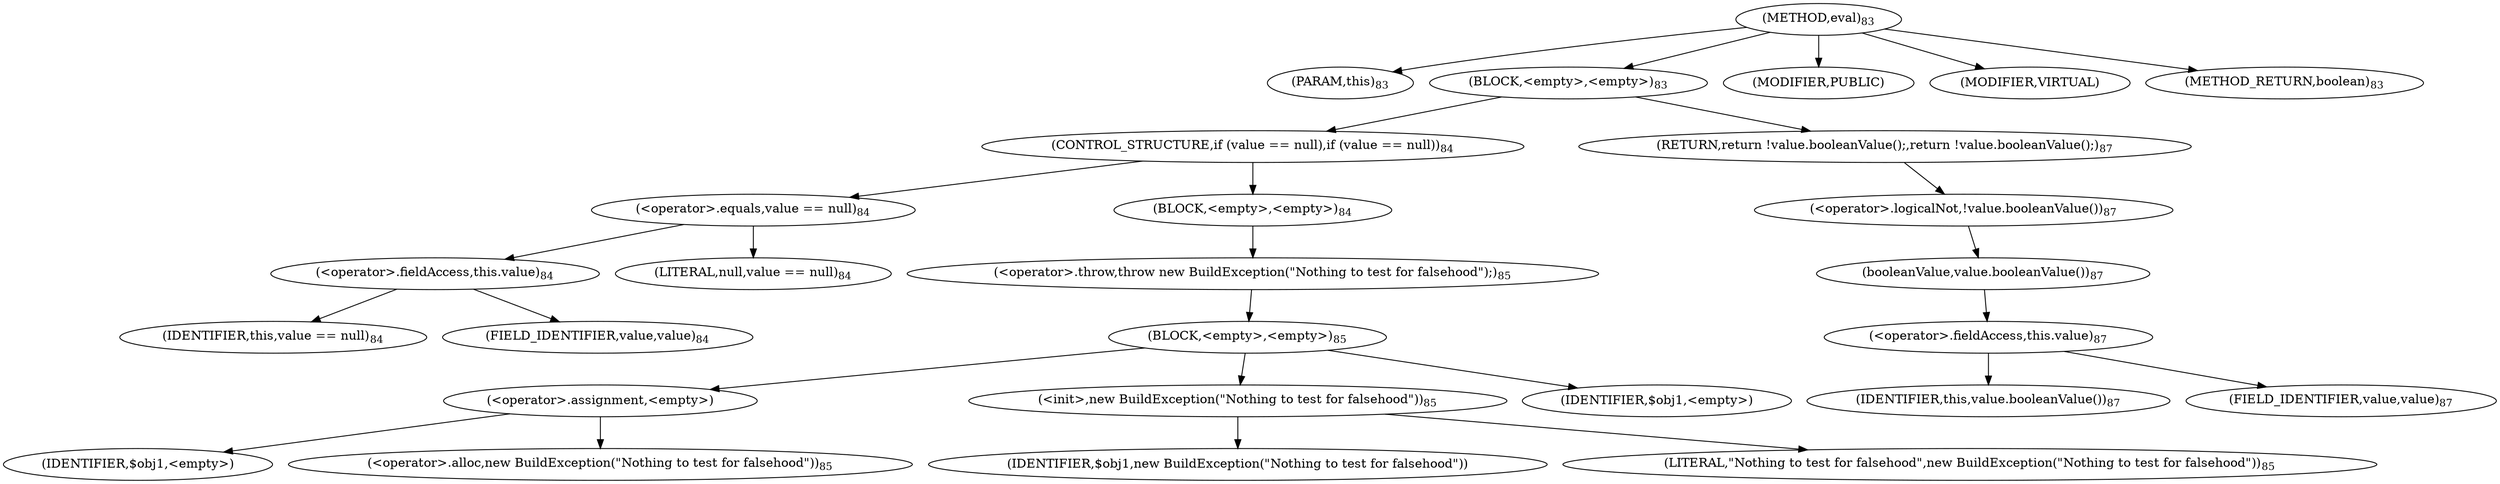 digraph "eval" {  
"29" [label = <(METHOD,eval)<SUB>83</SUB>> ]
"30" [label = <(PARAM,this)<SUB>83</SUB>> ]
"31" [label = <(BLOCK,&lt;empty&gt;,&lt;empty&gt;)<SUB>83</SUB>> ]
"32" [label = <(CONTROL_STRUCTURE,if (value == null),if (value == null))<SUB>84</SUB>> ]
"33" [label = <(&lt;operator&gt;.equals,value == null)<SUB>84</SUB>> ]
"34" [label = <(&lt;operator&gt;.fieldAccess,this.value)<SUB>84</SUB>> ]
"35" [label = <(IDENTIFIER,this,value == null)<SUB>84</SUB>> ]
"36" [label = <(FIELD_IDENTIFIER,value,value)<SUB>84</SUB>> ]
"37" [label = <(LITERAL,null,value == null)<SUB>84</SUB>> ]
"38" [label = <(BLOCK,&lt;empty&gt;,&lt;empty&gt;)<SUB>84</SUB>> ]
"39" [label = <(&lt;operator&gt;.throw,throw new BuildException(&quot;Nothing to test for falsehood&quot;);)<SUB>85</SUB>> ]
"40" [label = <(BLOCK,&lt;empty&gt;,&lt;empty&gt;)<SUB>85</SUB>> ]
"41" [label = <(&lt;operator&gt;.assignment,&lt;empty&gt;)> ]
"42" [label = <(IDENTIFIER,$obj1,&lt;empty&gt;)> ]
"43" [label = <(&lt;operator&gt;.alloc,new BuildException(&quot;Nothing to test for falsehood&quot;))<SUB>85</SUB>> ]
"44" [label = <(&lt;init&gt;,new BuildException(&quot;Nothing to test for falsehood&quot;))<SUB>85</SUB>> ]
"45" [label = <(IDENTIFIER,$obj1,new BuildException(&quot;Nothing to test for falsehood&quot;))> ]
"46" [label = <(LITERAL,&quot;Nothing to test for falsehood&quot;,new BuildException(&quot;Nothing to test for falsehood&quot;))<SUB>85</SUB>> ]
"47" [label = <(IDENTIFIER,$obj1,&lt;empty&gt;)> ]
"48" [label = <(RETURN,return !value.booleanValue();,return !value.booleanValue();)<SUB>87</SUB>> ]
"49" [label = <(&lt;operator&gt;.logicalNot,!value.booleanValue())<SUB>87</SUB>> ]
"50" [label = <(booleanValue,value.booleanValue())<SUB>87</SUB>> ]
"51" [label = <(&lt;operator&gt;.fieldAccess,this.value)<SUB>87</SUB>> ]
"52" [label = <(IDENTIFIER,this,value.booleanValue())<SUB>87</SUB>> ]
"53" [label = <(FIELD_IDENTIFIER,value,value)<SUB>87</SUB>> ]
"54" [label = <(MODIFIER,PUBLIC)> ]
"55" [label = <(MODIFIER,VIRTUAL)> ]
"56" [label = <(METHOD_RETURN,boolean)<SUB>83</SUB>> ]
  "29" -> "30" 
  "29" -> "31" 
  "29" -> "54" 
  "29" -> "55" 
  "29" -> "56" 
  "31" -> "32" 
  "31" -> "48" 
  "32" -> "33" 
  "32" -> "38" 
  "33" -> "34" 
  "33" -> "37" 
  "34" -> "35" 
  "34" -> "36" 
  "38" -> "39" 
  "39" -> "40" 
  "40" -> "41" 
  "40" -> "44" 
  "40" -> "47" 
  "41" -> "42" 
  "41" -> "43" 
  "44" -> "45" 
  "44" -> "46" 
  "48" -> "49" 
  "49" -> "50" 
  "50" -> "51" 
  "51" -> "52" 
  "51" -> "53" 
}
